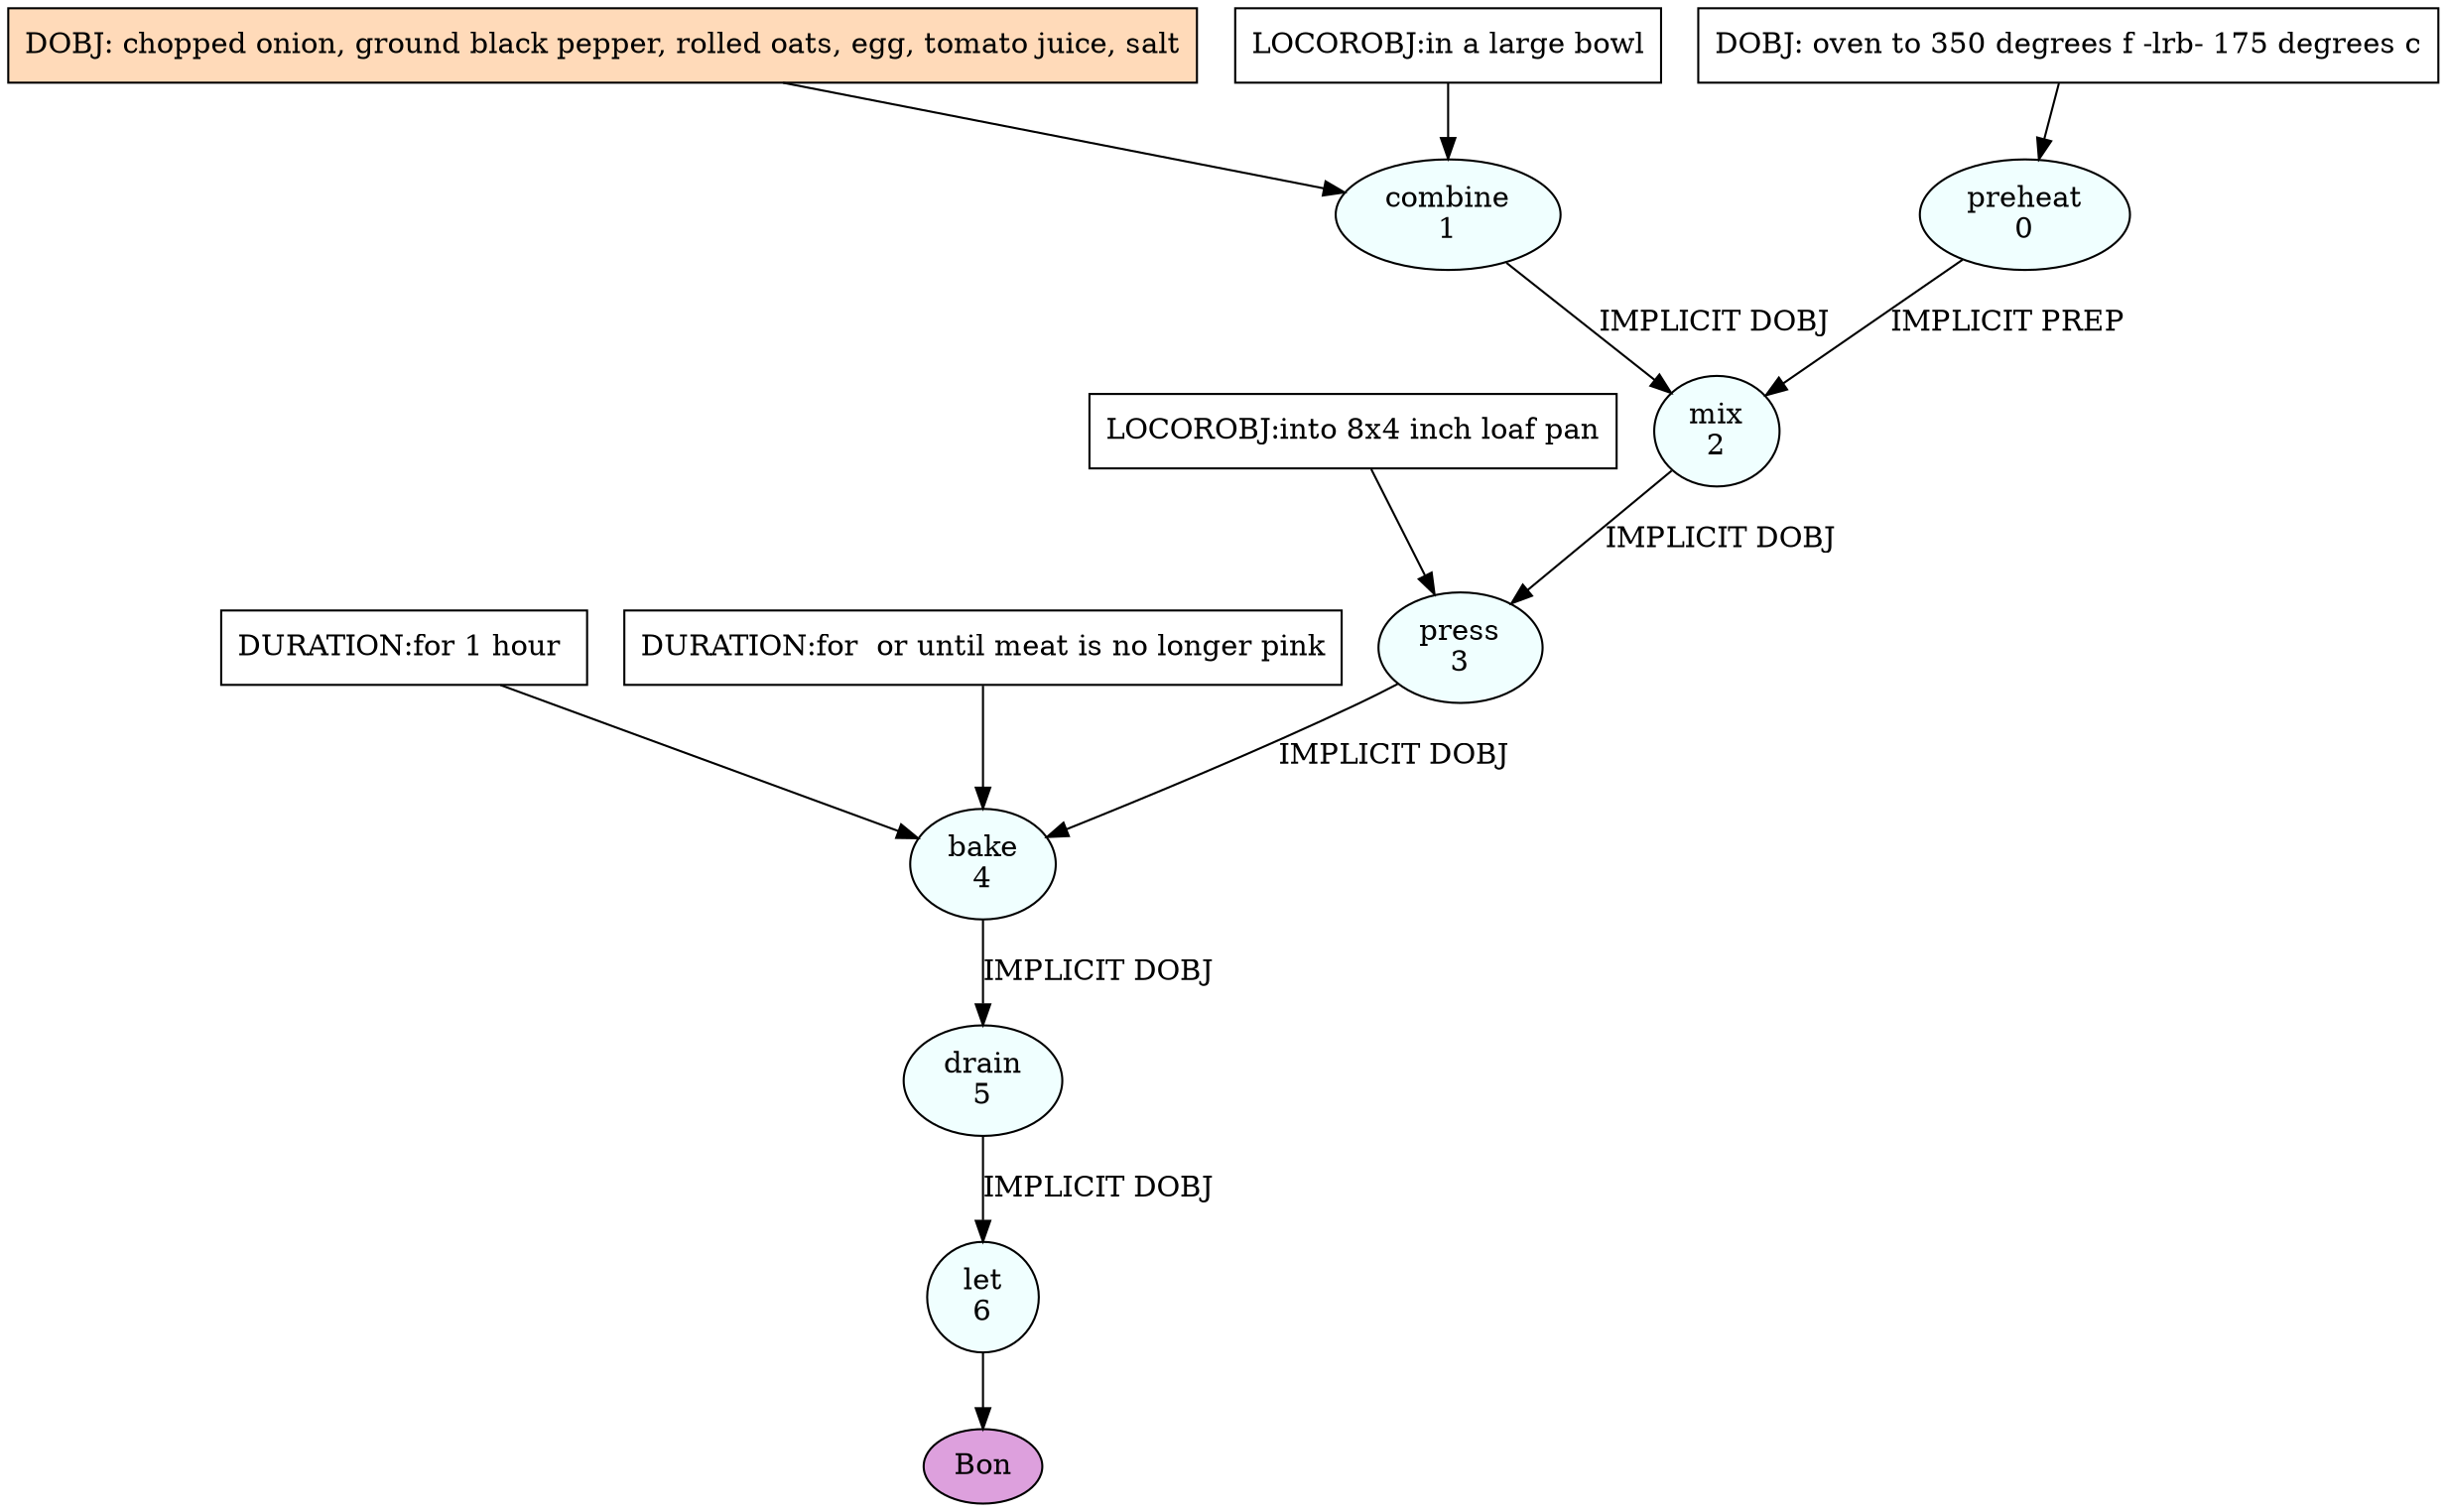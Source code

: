 digraph recipe {
E0[label="preheat
0", shape=oval, style=filled, fillcolor=azure]
E1[label="combine
1", shape=oval, style=filled, fillcolor=azure]
E2[label="mix
2", shape=oval, style=filled, fillcolor=azure]
E3[label="press
3", shape=oval, style=filled, fillcolor=azure]
E4[label="bake
4", shape=oval, style=filled, fillcolor=azure]
E5[label="drain
5", shape=oval, style=filled, fillcolor=azure]
E6[label="let
6", shape=oval, style=filled, fillcolor=azure]
D0[label="DOBJ: oven to 350 degrees f -lrb- 175 degrees c", shape=box, style=filled, fillcolor=white]
D0 -> E0
D1[label="DOBJ: chopped onion, ground black pepper, rolled oats, egg, tomato juice, salt", shape=box, style=filled, fillcolor=peachpuff]
D1 -> E1
P1_0[label="LOCOROBJ:in a large bowl", shape=box, style=filled, fillcolor=white]
P1_0 -> E1
E1 -> E2 [label="IMPLICIT DOBJ"]
E0 -> E2 [label="IMPLICIT PREP"]
E2 -> E3 [label="IMPLICIT DOBJ"]
P3_0_0[label="LOCOROBJ:into 8x4 inch loaf pan", shape=box, style=filled, fillcolor=white]
P3_0_0 -> E3
E3 -> E4 [label="IMPLICIT DOBJ"]
P4_0_0[label="DURATION:for 1 hour ", shape=box, style=filled, fillcolor=white]
P4_0_0 -> E4
P4_0_1[label="DURATION:for  or until meat is no longer pink", shape=box, style=filled, fillcolor=white]
P4_0_1 -> E4
E4 -> E5 [label="IMPLICIT DOBJ"]
E5 -> E6 [label="IMPLICIT DOBJ"]
EOR[label="Bon", shape=oval, style=filled, fillcolor=plum]
E6 -> EOR
}
